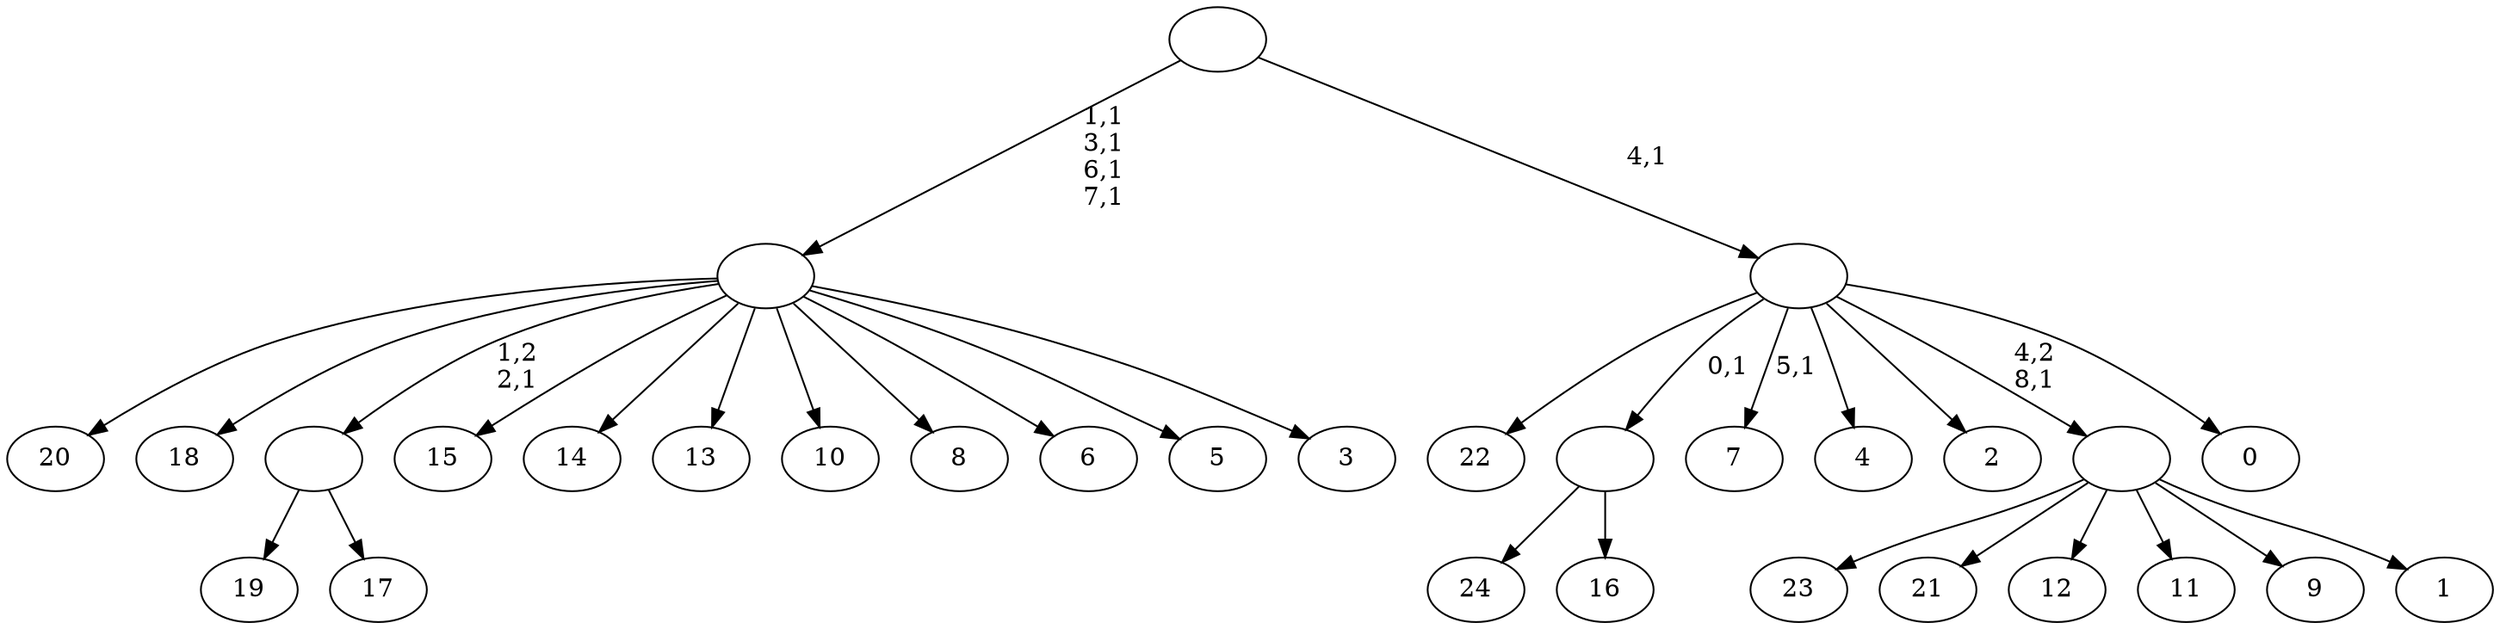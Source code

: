 digraph T {
	34 [label="24"]
	33 [label="23"]
	32 [label="22"]
	31 [label="21"]
	30 [label="20"]
	29 [label="19"]
	28 [label="18"]
	27 [label="17"]
	26 [label=""]
	25 [label="16"]
	24 [label=""]
	23 [label="15"]
	22 [label="14"]
	21 [label="13"]
	20 [label="12"]
	19 [label="11"]
	18 [label="10"]
	17 [label="9"]
	16 [label="8"]
	15 [label="7"]
	13 [label="6"]
	12 [label="5"]
	11 [label="4"]
	10 [label="3"]
	9 [label=""]
	5 [label="2"]
	4 [label="1"]
	3 [label=""]
	2 [label="0"]
	1 [label=""]
	0 [label=""]
	26 -> 29 [label=""]
	26 -> 27 [label=""]
	24 -> 34 [label=""]
	24 -> 25 [label=""]
	9 -> 30 [label=""]
	9 -> 28 [label=""]
	9 -> 26 [label="1,2\n2,1"]
	9 -> 23 [label=""]
	9 -> 22 [label=""]
	9 -> 21 [label=""]
	9 -> 18 [label=""]
	9 -> 16 [label=""]
	9 -> 13 [label=""]
	9 -> 12 [label=""]
	9 -> 10 [label=""]
	3 -> 33 [label=""]
	3 -> 31 [label=""]
	3 -> 20 [label=""]
	3 -> 19 [label=""]
	3 -> 17 [label=""]
	3 -> 4 [label=""]
	1 -> 15 [label="5,1"]
	1 -> 32 [label=""]
	1 -> 24 [label="0,1"]
	1 -> 11 [label=""]
	1 -> 5 [label=""]
	1 -> 3 [label="4,2\n8,1"]
	1 -> 2 [label=""]
	0 -> 9 [label="1,1\n3,1\n6,1\n7,1"]
	0 -> 1 [label="4,1"]
}
